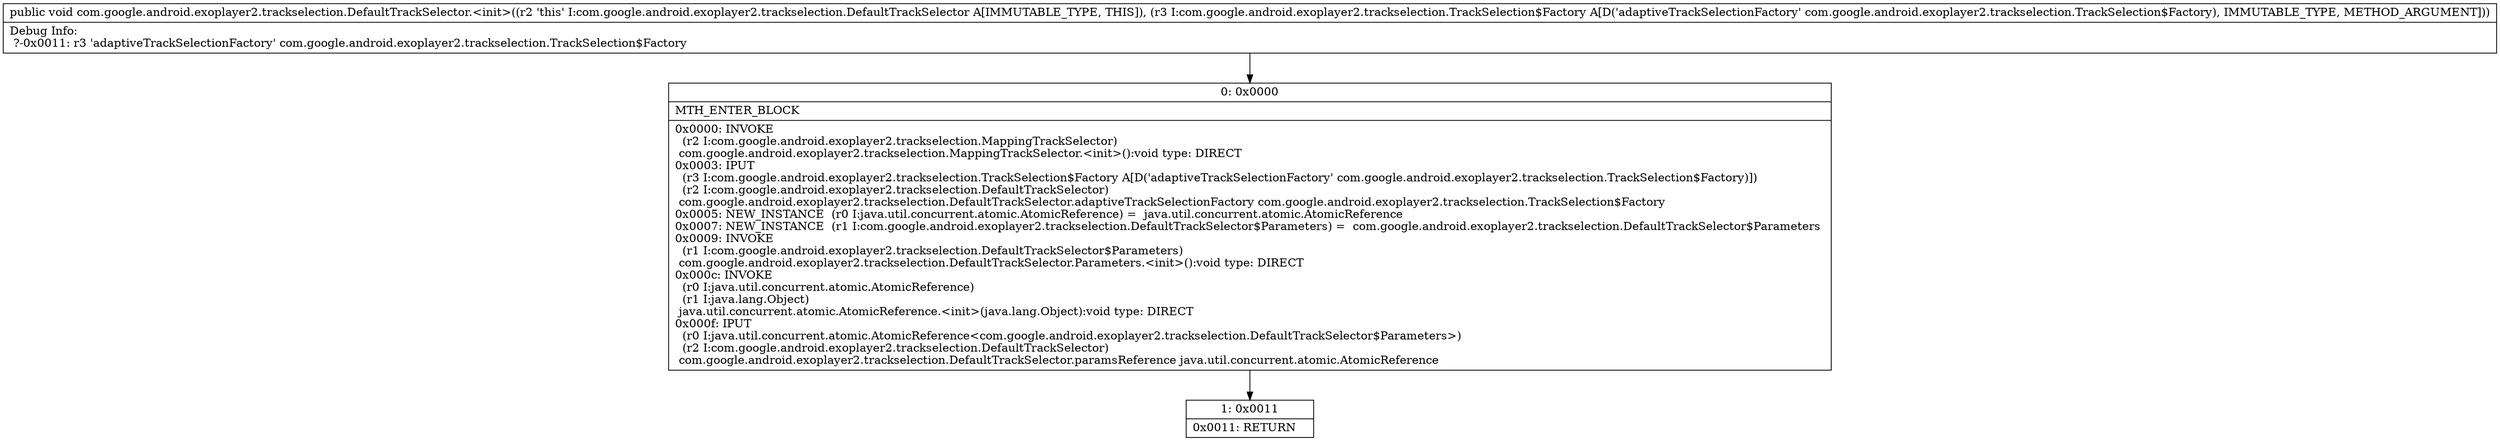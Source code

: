 digraph "CFG forcom.google.android.exoplayer2.trackselection.DefaultTrackSelector.\<init\>(Lcom\/google\/android\/exoplayer2\/trackselection\/TrackSelection$Factory;)V" {
Node_0 [shape=record,label="{0\:\ 0x0000|MTH_ENTER_BLOCK\l|0x0000: INVOKE  \l  (r2 I:com.google.android.exoplayer2.trackselection.MappingTrackSelector)\l com.google.android.exoplayer2.trackselection.MappingTrackSelector.\<init\>():void type: DIRECT \l0x0003: IPUT  \l  (r3 I:com.google.android.exoplayer2.trackselection.TrackSelection$Factory A[D('adaptiveTrackSelectionFactory' com.google.android.exoplayer2.trackselection.TrackSelection$Factory)])\l  (r2 I:com.google.android.exoplayer2.trackselection.DefaultTrackSelector)\l com.google.android.exoplayer2.trackselection.DefaultTrackSelector.adaptiveTrackSelectionFactory com.google.android.exoplayer2.trackselection.TrackSelection$Factory \l0x0005: NEW_INSTANCE  (r0 I:java.util.concurrent.atomic.AtomicReference) =  java.util.concurrent.atomic.AtomicReference \l0x0007: NEW_INSTANCE  (r1 I:com.google.android.exoplayer2.trackselection.DefaultTrackSelector$Parameters) =  com.google.android.exoplayer2.trackselection.DefaultTrackSelector$Parameters \l0x0009: INVOKE  \l  (r1 I:com.google.android.exoplayer2.trackselection.DefaultTrackSelector$Parameters)\l com.google.android.exoplayer2.trackselection.DefaultTrackSelector.Parameters.\<init\>():void type: DIRECT \l0x000c: INVOKE  \l  (r0 I:java.util.concurrent.atomic.AtomicReference)\l  (r1 I:java.lang.Object)\l java.util.concurrent.atomic.AtomicReference.\<init\>(java.lang.Object):void type: DIRECT \l0x000f: IPUT  \l  (r0 I:java.util.concurrent.atomic.AtomicReference\<com.google.android.exoplayer2.trackselection.DefaultTrackSelector$Parameters\>)\l  (r2 I:com.google.android.exoplayer2.trackselection.DefaultTrackSelector)\l com.google.android.exoplayer2.trackselection.DefaultTrackSelector.paramsReference java.util.concurrent.atomic.AtomicReference \l}"];
Node_1 [shape=record,label="{1\:\ 0x0011|0x0011: RETURN   \l}"];
MethodNode[shape=record,label="{public void com.google.android.exoplayer2.trackselection.DefaultTrackSelector.\<init\>((r2 'this' I:com.google.android.exoplayer2.trackselection.DefaultTrackSelector A[IMMUTABLE_TYPE, THIS]), (r3 I:com.google.android.exoplayer2.trackselection.TrackSelection$Factory A[D('adaptiveTrackSelectionFactory' com.google.android.exoplayer2.trackselection.TrackSelection$Factory), IMMUTABLE_TYPE, METHOD_ARGUMENT]))  | Debug Info:\l  ?\-0x0011: r3 'adaptiveTrackSelectionFactory' com.google.android.exoplayer2.trackselection.TrackSelection$Factory\l}"];
MethodNode -> Node_0;
Node_0 -> Node_1;
}

